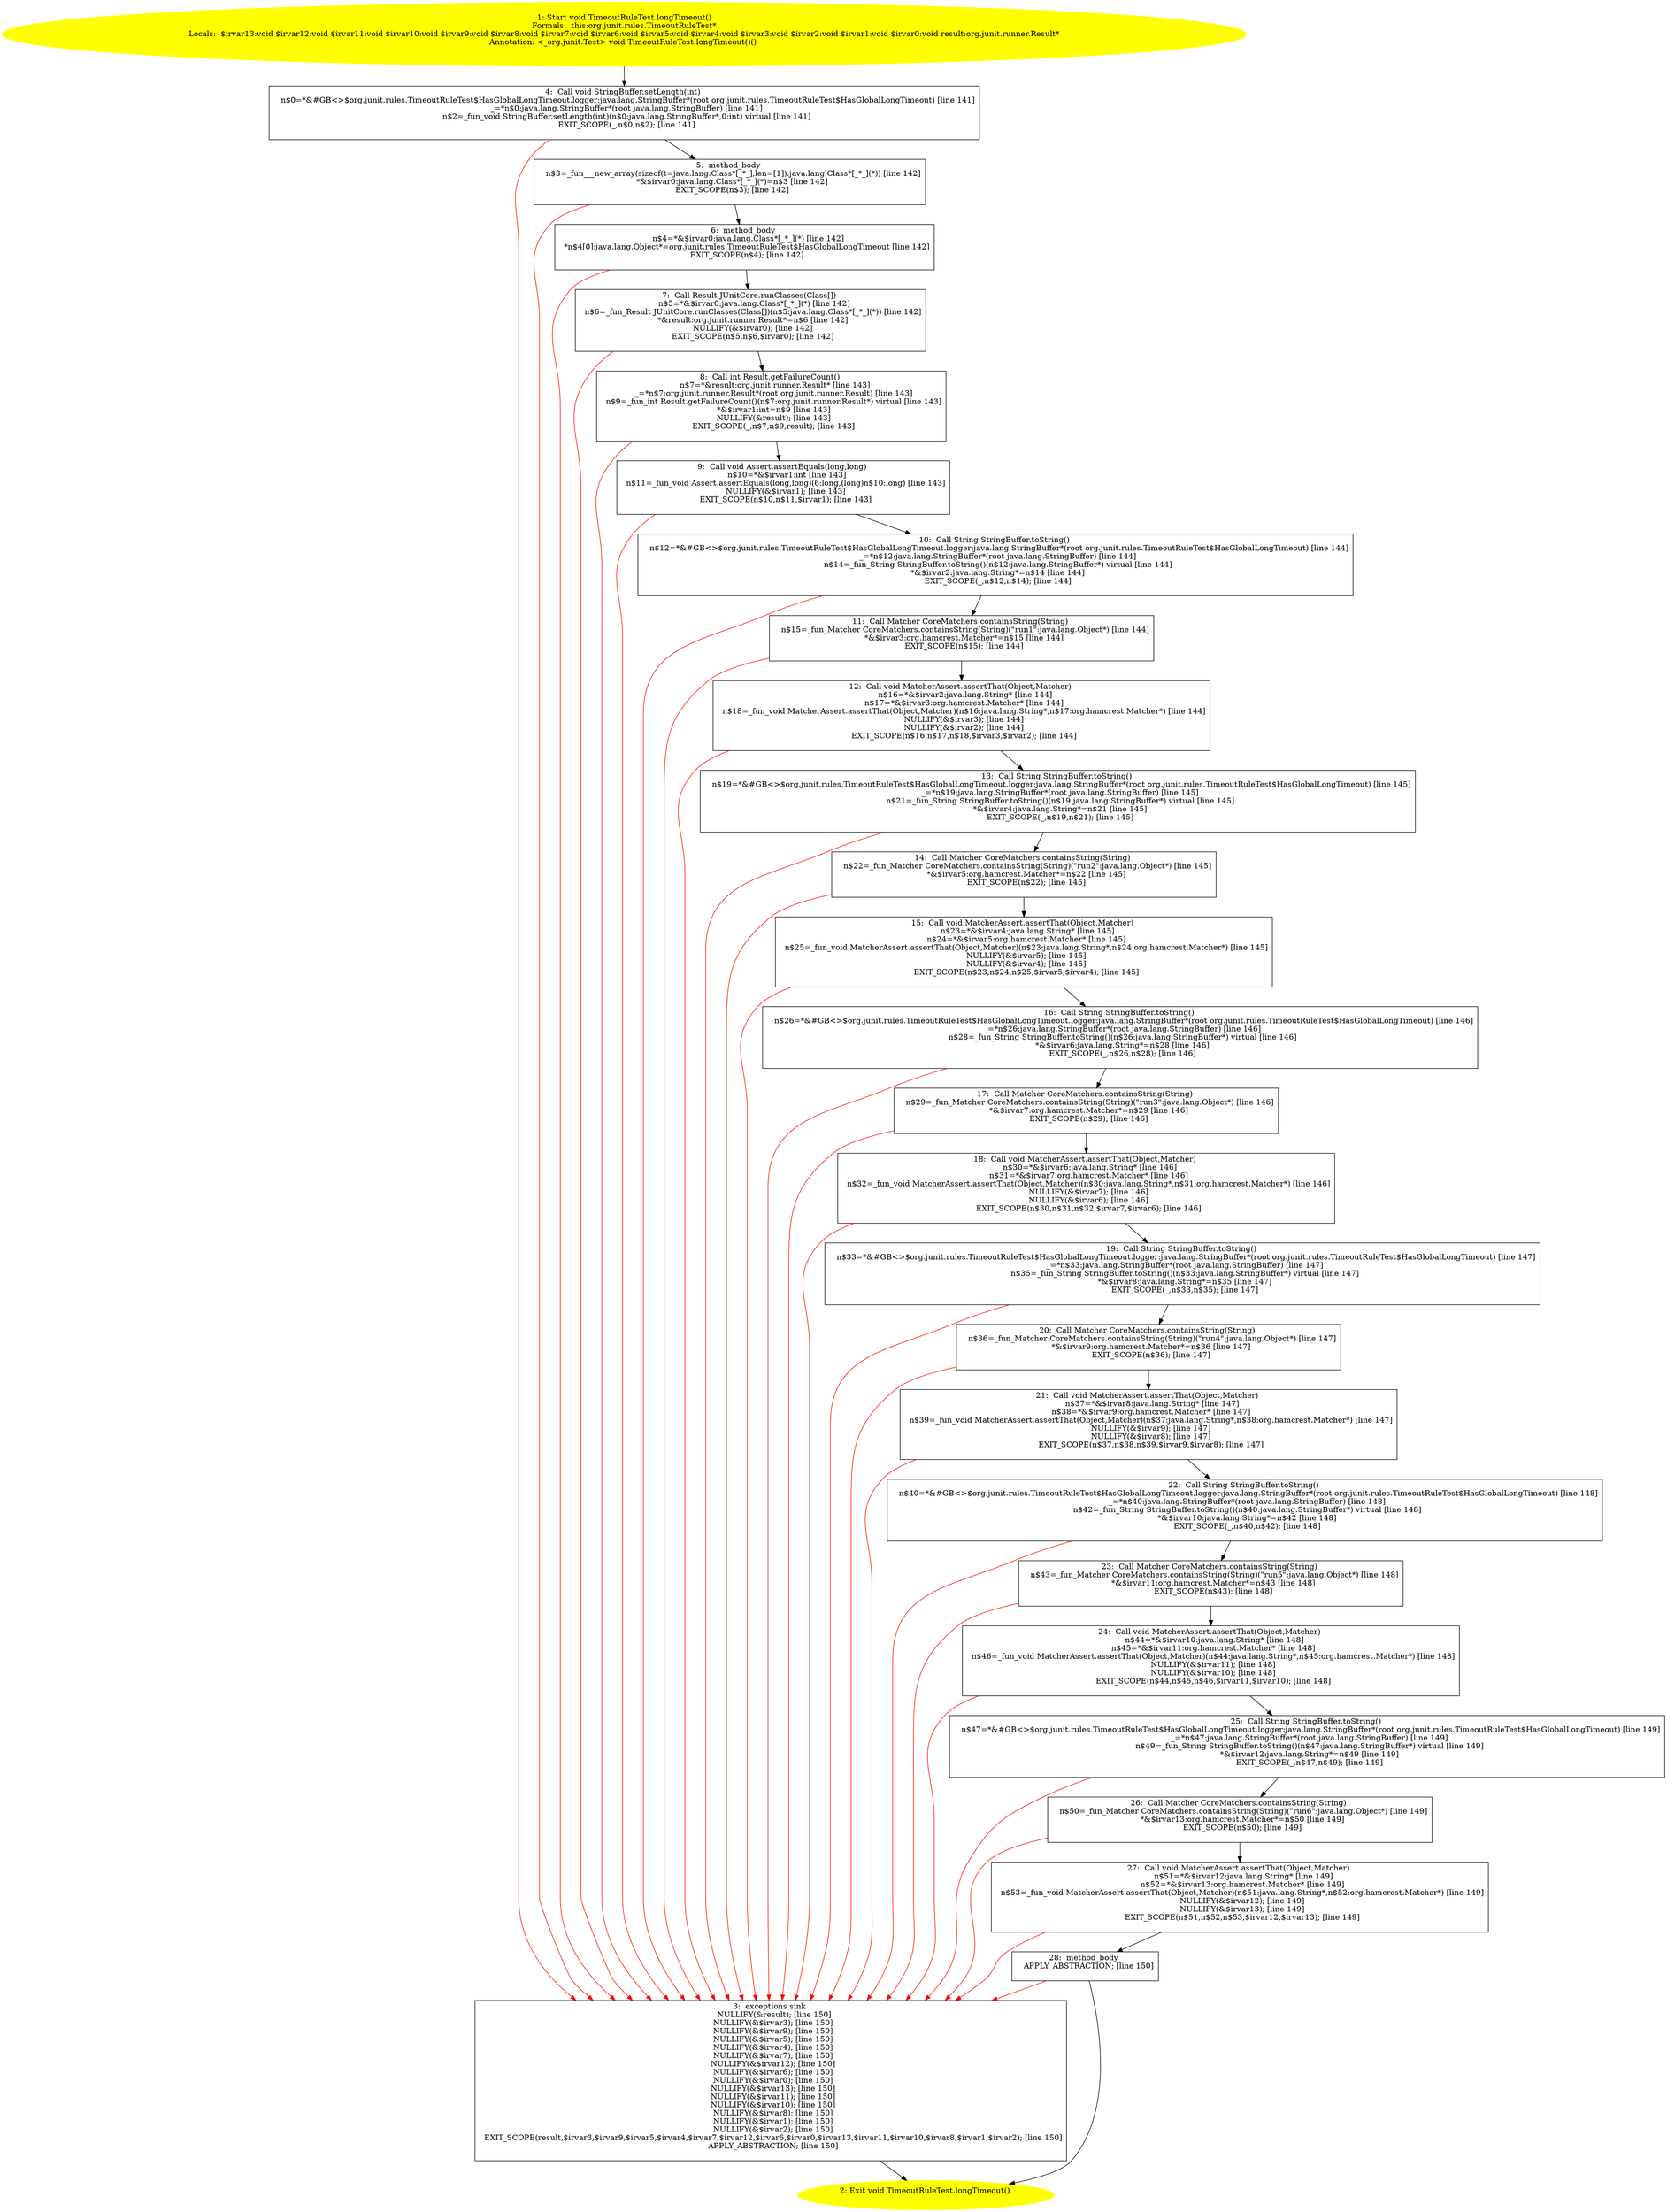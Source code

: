 /* @generated */
digraph cfg {
"org.junit.rules.TimeoutRuleTest.longTimeout():void.71e0142e5e1afae60cb193dcdbe0a33e_1" [label="1: Start void TimeoutRuleTest.longTimeout()\nFormals:  this:org.junit.rules.TimeoutRuleTest*\nLocals:  $irvar13:void $irvar12:void $irvar11:void $irvar10:void $irvar9:void $irvar8:void $irvar7:void $irvar6:void $irvar5:void $irvar4:void $irvar3:void $irvar2:void $irvar1:void $irvar0:void result:org.junit.runner.Result*\nAnnotation: <_org.junit.Test> void TimeoutRuleTest.longTimeout()() \n  " color=yellow style=filled]
	

	 "org.junit.rules.TimeoutRuleTest.longTimeout():void.71e0142e5e1afae60cb193dcdbe0a33e_1" -> "org.junit.rules.TimeoutRuleTest.longTimeout():void.71e0142e5e1afae60cb193dcdbe0a33e_4" ;
"org.junit.rules.TimeoutRuleTest.longTimeout():void.71e0142e5e1afae60cb193dcdbe0a33e_2" [label="2: Exit void TimeoutRuleTest.longTimeout() \n  " color=yellow style=filled]
	

"org.junit.rules.TimeoutRuleTest.longTimeout():void.71e0142e5e1afae60cb193dcdbe0a33e_3" [label="3:  exceptions sink \n   NULLIFY(&result); [line 150]\n  NULLIFY(&$irvar3); [line 150]\n  NULLIFY(&$irvar9); [line 150]\n  NULLIFY(&$irvar5); [line 150]\n  NULLIFY(&$irvar4); [line 150]\n  NULLIFY(&$irvar7); [line 150]\n  NULLIFY(&$irvar12); [line 150]\n  NULLIFY(&$irvar6); [line 150]\n  NULLIFY(&$irvar0); [line 150]\n  NULLIFY(&$irvar13); [line 150]\n  NULLIFY(&$irvar11); [line 150]\n  NULLIFY(&$irvar10); [line 150]\n  NULLIFY(&$irvar8); [line 150]\n  NULLIFY(&$irvar1); [line 150]\n  NULLIFY(&$irvar2); [line 150]\n  EXIT_SCOPE(result,$irvar3,$irvar9,$irvar5,$irvar4,$irvar7,$irvar12,$irvar6,$irvar0,$irvar13,$irvar11,$irvar10,$irvar8,$irvar1,$irvar2); [line 150]\n  APPLY_ABSTRACTION; [line 150]\n " shape="box"]
	

	 "org.junit.rules.TimeoutRuleTest.longTimeout():void.71e0142e5e1afae60cb193dcdbe0a33e_3" -> "org.junit.rules.TimeoutRuleTest.longTimeout():void.71e0142e5e1afae60cb193dcdbe0a33e_2" ;
"org.junit.rules.TimeoutRuleTest.longTimeout():void.71e0142e5e1afae60cb193dcdbe0a33e_4" [label="4:  Call void StringBuffer.setLength(int) \n   n$0=*&#GB<>$org.junit.rules.TimeoutRuleTest$HasGlobalLongTimeout.logger:java.lang.StringBuffer*(root org.junit.rules.TimeoutRuleTest$HasGlobalLongTimeout) [line 141]\n  _=*n$0:java.lang.StringBuffer*(root java.lang.StringBuffer) [line 141]\n  n$2=_fun_void StringBuffer.setLength(int)(n$0:java.lang.StringBuffer*,0:int) virtual [line 141]\n  EXIT_SCOPE(_,n$0,n$2); [line 141]\n " shape="box"]
	

	 "org.junit.rules.TimeoutRuleTest.longTimeout():void.71e0142e5e1afae60cb193dcdbe0a33e_4" -> "org.junit.rules.TimeoutRuleTest.longTimeout():void.71e0142e5e1afae60cb193dcdbe0a33e_5" ;
	 "org.junit.rules.TimeoutRuleTest.longTimeout():void.71e0142e5e1afae60cb193dcdbe0a33e_4" -> "org.junit.rules.TimeoutRuleTest.longTimeout():void.71e0142e5e1afae60cb193dcdbe0a33e_3" [color="red" ];
"org.junit.rules.TimeoutRuleTest.longTimeout():void.71e0142e5e1afae60cb193dcdbe0a33e_5" [label="5:  method_body \n   n$3=_fun___new_array(sizeof(t=java.lang.Class*[_*_];len=[1]):java.lang.Class*[_*_](*)) [line 142]\n  *&$irvar0:java.lang.Class*[_*_](*)=n$3 [line 142]\n  EXIT_SCOPE(n$3); [line 142]\n " shape="box"]
	

	 "org.junit.rules.TimeoutRuleTest.longTimeout():void.71e0142e5e1afae60cb193dcdbe0a33e_5" -> "org.junit.rules.TimeoutRuleTest.longTimeout():void.71e0142e5e1afae60cb193dcdbe0a33e_6" ;
	 "org.junit.rules.TimeoutRuleTest.longTimeout():void.71e0142e5e1afae60cb193dcdbe0a33e_5" -> "org.junit.rules.TimeoutRuleTest.longTimeout():void.71e0142e5e1afae60cb193dcdbe0a33e_3" [color="red" ];
"org.junit.rules.TimeoutRuleTest.longTimeout():void.71e0142e5e1afae60cb193dcdbe0a33e_6" [label="6:  method_body \n   n$4=*&$irvar0:java.lang.Class*[_*_](*) [line 142]\n  *n$4[0]:java.lang.Object*=org.junit.rules.TimeoutRuleTest$HasGlobalLongTimeout [line 142]\n  EXIT_SCOPE(n$4); [line 142]\n " shape="box"]
	

	 "org.junit.rules.TimeoutRuleTest.longTimeout():void.71e0142e5e1afae60cb193dcdbe0a33e_6" -> "org.junit.rules.TimeoutRuleTest.longTimeout():void.71e0142e5e1afae60cb193dcdbe0a33e_7" ;
	 "org.junit.rules.TimeoutRuleTest.longTimeout():void.71e0142e5e1afae60cb193dcdbe0a33e_6" -> "org.junit.rules.TimeoutRuleTest.longTimeout():void.71e0142e5e1afae60cb193dcdbe0a33e_3" [color="red" ];
"org.junit.rules.TimeoutRuleTest.longTimeout():void.71e0142e5e1afae60cb193dcdbe0a33e_7" [label="7:  Call Result JUnitCore.runClasses(Class[]) \n   n$5=*&$irvar0:java.lang.Class*[_*_](*) [line 142]\n  n$6=_fun_Result JUnitCore.runClasses(Class[])(n$5:java.lang.Class*[_*_](*)) [line 142]\n  *&result:org.junit.runner.Result*=n$6 [line 142]\n  NULLIFY(&$irvar0); [line 142]\n  EXIT_SCOPE(n$5,n$6,$irvar0); [line 142]\n " shape="box"]
	

	 "org.junit.rules.TimeoutRuleTest.longTimeout():void.71e0142e5e1afae60cb193dcdbe0a33e_7" -> "org.junit.rules.TimeoutRuleTest.longTimeout():void.71e0142e5e1afae60cb193dcdbe0a33e_8" ;
	 "org.junit.rules.TimeoutRuleTest.longTimeout():void.71e0142e5e1afae60cb193dcdbe0a33e_7" -> "org.junit.rules.TimeoutRuleTest.longTimeout():void.71e0142e5e1afae60cb193dcdbe0a33e_3" [color="red" ];
"org.junit.rules.TimeoutRuleTest.longTimeout():void.71e0142e5e1afae60cb193dcdbe0a33e_8" [label="8:  Call int Result.getFailureCount() \n   n$7=*&result:org.junit.runner.Result* [line 143]\n  _=*n$7:org.junit.runner.Result*(root org.junit.runner.Result) [line 143]\n  n$9=_fun_int Result.getFailureCount()(n$7:org.junit.runner.Result*) virtual [line 143]\n  *&$irvar1:int=n$9 [line 143]\n  NULLIFY(&result); [line 143]\n  EXIT_SCOPE(_,n$7,n$9,result); [line 143]\n " shape="box"]
	

	 "org.junit.rules.TimeoutRuleTest.longTimeout():void.71e0142e5e1afae60cb193dcdbe0a33e_8" -> "org.junit.rules.TimeoutRuleTest.longTimeout():void.71e0142e5e1afae60cb193dcdbe0a33e_9" ;
	 "org.junit.rules.TimeoutRuleTest.longTimeout():void.71e0142e5e1afae60cb193dcdbe0a33e_8" -> "org.junit.rules.TimeoutRuleTest.longTimeout():void.71e0142e5e1afae60cb193dcdbe0a33e_3" [color="red" ];
"org.junit.rules.TimeoutRuleTest.longTimeout():void.71e0142e5e1afae60cb193dcdbe0a33e_9" [label="9:  Call void Assert.assertEquals(long,long) \n   n$10=*&$irvar1:int [line 143]\n  n$11=_fun_void Assert.assertEquals(long,long)(6:long,(long)n$10:long) [line 143]\n  NULLIFY(&$irvar1); [line 143]\n  EXIT_SCOPE(n$10,n$11,$irvar1); [line 143]\n " shape="box"]
	

	 "org.junit.rules.TimeoutRuleTest.longTimeout():void.71e0142e5e1afae60cb193dcdbe0a33e_9" -> "org.junit.rules.TimeoutRuleTest.longTimeout():void.71e0142e5e1afae60cb193dcdbe0a33e_10" ;
	 "org.junit.rules.TimeoutRuleTest.longTimeout():void.71e0142e5e1afae60cb193dcdbe0a33e_9" -> "org.junit.rules.TimeoutRuleTest.longTimeout():void.71e0142e5e1afae60cb193dcdbe0a33e_3" [color="red" ];
"org.junit.rules.TimeoutRuleTest.longTimeout():void.71e0142e5e1afae60cb193dcdbe0a33e_10" [label="10:  Call String StringBuffer.toString() \n   n$12=*&#GB<>$org.junit.rules.TimeoutRuleTest$HasGlobalLongTimeout.logger:java.lang.StringBuffer*(root org.junit.rules.TimeoutRuleTest$HasGlobalLongTimeout) [line 144]\n  _=*n$12:java.lang.StringBuffer*(root java.lang.StringBuffer) [line 144]\n  n$14=_fun_String StringBuffer.toString()(n$12:java.lang.StringBuffer*) virtual [line 144]\n  *&$irvar2:java.lang.String*=n$14 [line 144]\n  EXIT_SCOPE(_,n$12,n$14); [line 144]\n " shape="box"]
	

	 "org.junit.rules.TimeoutRuleTest.longTimeout():void.71e0142e5e1afae60cb193dcdbe0a33e_10" -> "org.junit.rules.TimeoutRuleTest.longTimeout():void.71e0142e5e1afae60cb193dcdbe0a33e_11" ;
	 "org.junit.rules.TimeoutRuleTest.longTimeout():void.71e0142e5e1afae60cb193dcdbe0a33e_10" -> "org.junit.rules.TimeoutRuleTest.longTimeout():void.71e0142e5e1afae60cb193dcdbe0a33e_3" [color="red" ];
"org.junit.rules.TimeoutRuleTest.longTimeout():void.71e0142e5e1afae60cb193dcdbe0a33e_11" [label="11:  Call Matcher CoreMatchers.containsString(String) \n   n$15=_fun_Matcher CoreMatchers.containsString(String)(\"run1\":java.lang.Object*) [line 144]\n  *&$irvar3:org.hamcrest.Matcher*=n$15 [line 144]\n  EXIT_SCOPE(n$15); [line 144]\n " shape="box"]
	

	 "org.junit.rules.TimeoutRuleTest.longTimeout():void.71e0142e5e1afae60cb193dcdbe0a33e_11" -> "org.junit.rules.TimeoutRuleTest.longTimeout():void.71e0142e5e1afae60cb193dcdbe0a33e_12" ;
	 "org.junit.rules.TimeoutRuleTest.longTimeout():void.71e0142e5e1afae60cb193dcdbe0a33e_11" -> "org.junit.rules.TimeoutRuleTest.longTimeout():void.71e0142e5e1afae60cb193dcdbe0a33e_3" [color="red" ];
"org.junit.rules.TimeoutRuleTest.longTimeout():void.71e0142e5e1afae60cb193dcdbe0a33e_12" [label="12:  Call void MatcherAssert.assertThat(Object,Matcher) \n   n$16=*&$irvar2:java.lang.String* [line 144]\n  n$17=*&$irvar3:org.hamcrest.Matcher* [line 144]\n  n$18=_fun_void MatcherAssert.assertThat(Object,Matcher)(n$16:java.lang.String*,n$17:org.hamcrest.Matcher*) [line 144]\n  NULLIFY(&$irvar3); [line 144]\n  NULLIFY(&$irvar2); [line 144]\n  EXIT_SCOPE(n$16,n$17,n$18,$irvar3,$irvar2); [line 144]\n " shape="box"]
	

	 "org.junit.rules.TimeoutRuleTest.longTimeout():void.71e0142e5e1afae60cb193dcdbe0a33e_12" -> "org.junit.rules.TimeoutRuleTest.longTimeout():void.71e0142e5e1afae60cb193dcdbe0a33e_13" ;
	 "org.junit.rules.TimeoutRuleTest.longTimeout():void.71e0142e5e1afae60cb193dcdbe0a33e_12" -> "org.junit.rules.TimeoutRuleTest.longTimeout():void.71e0142e5e1afae60cb193dcdbe0a33e_3" [color="red" ];
"org.junit.rules.TimeoutRuleTest.longTimeout():void.71e0142e5e1afae60cb193dcdbe0a33e_13" [label="13:  Call String StringBuffer.toString() \n   n$19=*&#GB<>$org.junit.rules.TimeoutRuleTest$HasGlobalLongTimeout.logger:java.lang.StringBuffer*(root org.junit.rules.TimeoutRuleTest$HasGlobalLongTimeout) [line 145]\n  _=*n$19:java.lang.StringBuffer*(root java.lang.StringBuffer) [line 145]\n  n$21=_fun_String StringBuffer.toString()(n$19:java.lang.StringBuffer*) virtual [line 145]\n  *&$irvar4:java.lang.String*=n$21 [line 145]\n  EXIT_SCOPE(_,n$19,n$21); [line 145]\n " shape="box"]
	

	 "org.junit.rules.TimeoutRuleTest.longTimeout():void.71e0142e5e1afae60cb193dcdbe0a33e_13" -> "org.junit.rules.TimeoutRuleTest.longTimeout():void.71e0142e5e1afae60cb193dcdbe0a33e_14" ;
	 "org.junit.rules.TimeoutRuleTest.longTimeout():void.71e0142e5e1afae60cb193dcdbe0a33e_13" -> "org.junit.rules.TimeoutRuleTest.longTimeout():void.71e0142e5e1afae60cb193dcdbe0a33e_3" [color="red" ];
"org.junit.rules.TimeoutRuleTest.longTimeout():void.71e0142e5e1afae60cb193dcdbe0a33e_14" [label="14:  Call Matcher CoreMatchers.containsString(String) \n   n$22=_fun_Matcher CoreMatchers.containsString(String)(\"run2\":java.lang.Object*) [line 145]\n  *&$irvar5:org.hamcrest.Matcher*=n$22 [line 145]\n  EXIT_SCOPE(n$22); [line 145]\n " shape="box"]
	

	 "org.junit.rules.TimeoutRuleTest.longTimeout():void.71e0142e5e1afae60cb193dcdbe0a33e_14" -> "org.junit.rules.TimeoutRuleTest.longTimeout():void.71e0142e5e1afae60cb193dcdbe0a33e_15" ;
	 "org.junit.rules.TimeoutRuleTest.longTimeout():void.71e0142e5e1afae60cb193dcdbe0a33e_14" -> "org.junit.rules.TimeoutRuleTest.longTimeout():void.71e0142e5e1afae60cb193dcdbe0a33e_3" [color="red" ];
"org.junit.rules.TimeoutRuleTest.longTimeout():void.71e0142e5e1afae60cb193dcdbe0a33e_15" [label="15:  Call void MatcherAssert.assertThat(Object,Matcher) \n   n$23=*&$irvar4:java.lang.String* [line 145]\n  n$24=*&$irvar5:org.hamcrest.Matcher* [line 145]\n  n$25=_fun_void MatcherAssert.assertThat(Object,Matcher)(n$23:java.lang.String*,n$24:org.hamcrest.Matcher*) [line 145]\n  NULLIFY(&$irvar5); [line 145]\n  NULLIFY(&$irvar4); [line 145]\n  EXIT_SCOPE(n$23,n$24,n$25,$irvar5,$irvar4); [line 145]\n " shape="box"]
	

	 "org.junit.rules.TimeoutRuleTest.longTimeout():void.71e0142e5e1afae60cb193dcdbe0a33e_15" -> "org.junit.rules.TimeoutRuleTest.longTimeout():void.71e0142e5e1afae60cb193dcdbe0a33e_16" ;
	 "org.junit.rules.TimeoutRuleTest.longTimeout():void.71e0142e5e1afae60cb193dcdbe0a33e_15" -> "org.junit.rules.TimeoutRuleTest.longTimeout():void.71e0142e5e1afae60cb193dcdbe0a33e_3" [color="red" ];
"org.junit.rules.TimeoutRuleTest.longTimeout():void.71e0142e5e1afae60cb193dcdbe0a33e_16" [label="16:  Call String StringBuffer.toString() \n   n$26=*&#GB<>$org.junit.rules.TimeoutRuleTest$HasGlobalLongTimeout.logger:java.lang.StringBuffer*(root org.junit.rules.TimeoutRuleTest$HasGlobalLongTimeout) [line 146]\n  _=*n$26:java.lang.StringBuffer*(root java.lang.StringBuffer) [line 146]\n  n$28=_fun_String StringBuffer.toString()(n$26:java.lang.StringBuffer*) virtual [line 146]\n  *&$irvar6:java.lang.String*=n$28 [line 146]\n  EXIT_SCOPE(_,n$26,n$28); [line 146]\n " shape="box"]
	

	 "org.junit.rules.TimeoutRuleTest.longTimeout():void.71e0142e5e1afae60cb193dcdbe0a33e_16" -> "org.junit.rules.TimeoutRuleTest.longTimeout():void.71e0142e5e1afae60cb193dcdbe0a33e_17" ;
	 "org.junit.rules.TimeoutRuleTest.longTimeout():void.71e0142e5e1afae60cb193dcdbe0a33e_16" -> "org.junit.rules.TimeoutRuleTest.longTimeout():void.71e0142e5e1afae60cb193dcdbe0a33e_3" [color="red" ];
"org.junit.rules.TimeoutRuleTest.longTimeout():void.71e0142e5e1afae60cb193dcdbe0a33e_17" [label="17:  Call Matcher CoreMatchers.containsString(String) \n   n$29=_fun_Matcher CoreMatchers.containsString(String)(\"run3\":java.lang.Object*) [line 146]\n  *&$irvar7:org.hamcrest.Matcher*=n$29 [line 146]\n  EXIT_SCOPE(n$29); [line 146]\n " shape="box"]
	

	 "org.junit.rules.TimeoutRuleTest.longTimeout():void.71e0142e5e1afae60cb193dcdbe0a33e_17" -> "org.junit.rules.TimeoutRuleTest.longTimeout():void.71e0142e5e1afae60cb193dcdbe0a33e_18" ;
	 "org.junit.rules.TimeoutRuleTest.longTimeout():void.71e0142e5e1afae60cb193dcdbe0a33e_17" -> "org.junit.rules.TimeoutRuleTest.longTimeout():void.71e0142e5e1afae60cb193dcdbe0a33e_3" [color="red" ];
"org.junit.rules.TimeoutRuleTest.longTimeout():void.71e0142e5e1afae60cb193dcdbe0a33e_18" [label="18:  Call void MatcherAssert.assertThat(Object,Matcher) \n   n$30=*&$irvar6:java.lang.String* [line 146]\n  n$31=*&$irvar7:org.hamcrest.Matcher* [line 146]\n  n$32=_fun_void MatcherAssert.assertThat(Object,Matcher)(n$30:java.lang.String*,n$31:org.hamcrest.Matcher*) [line 146]\n  NULLIFY(&$irvar7); [line 146]\n  NULLIFY(&$irvar6); [line 146]\n  EXIT_SCOPE(n$30,n$31,n$32,$irvar7,$irvar6); [line 146]\n " shape="box"]
	

	 "org.junit.rules.TimeoutRuleTest.longTimeout():void.71e0142e5e1afae60cb193dcdbe0a33e_18" -> "org.junit.rules.TimeoutRuleTest.longTimeout():void.71e0142e5e1afae60cb193dcdbe0a33e_19" ;
	 "org.junit.rules.TimeoutRuleTest.longTimeout():void.71e0142e5e1afae60cb193dcdbe0a33e_18" -> "org.junit.rules.TimeoutRuleTest.longTimeout():void.71e0142e5e1afae60cb193dcdbe0a33e_3" [color="red" ];
"org.junit.rules.TimeoutRuleTest.longTimeout():void.71e0142e5e1afae60cb193dcdbe0a33e_19" [label="19:  Call String StringBuffer.toString() \n   n$33=*&#GB<>$org.junit.rules.TimeoutRuleTest$HasGlobalLongTimeout.logger:java.lang.StringBuffer*(root org.junit.rules.TimeoutRuleTest$HasGlobalLongTimeout) [line 147]\n  _=*n$33:java.lang.StringBuffer*(root java.lang.StringBuffer) [line 147]\n  n$35=_fun_String StringBuffer.toString()(n$33:java.lang.StringBuffer*) virtual [line 147]\n  *&$irvar8:java.lang.String*=n$35 [line 147]\n  EXIT_SCOPE(_,n$33,n$35); [line 147]\n " shape="box"]
	

	 "org.junit.rules.TimeoutRuleTest.longTimeout():void.71e0142e5e1afae60cb193dcdbe0a33e_19" -> "org.junit.rules.TimeoutRuleTest.longTimeout():void.71e0142e5e1afae60cb193dcdbe0a33e_20" ;
	 "org.junit.rules.TimeoutRuleTest.longTimeout():void.71e0142e5e1afae60cb193dcdbe0a33e_19" -> "org.junit.rules.TimeoutRuleTest.longTimeout():void.71e0142e5e1afae60cb193dcdbe0a33e_3" [color="red" ];
"org.junit.rules.TimeoutRuleTest.longTimeout():void.71e0142e5e1afae60cb193dcdbe0a33e_20" [label="20:  Call Matcher CoreMatchers.containsString(String) \n   n$36=_fun_Matcher CoreMatchers.containsString(String)(\"run4\":java.lang.Object*) [line 147]\n  *&$irvar9:org.hamcrest.Matcher*=n$36 [line 147]\n  EXIT_SCOPE(n$36); [line 147]\n " shape="box"]
	

	 "org.junit.rules.TimeoutRuleTest.longTimeout():void.71e0142e5e1afae60cb193dcdbe0a33e_20" -> "org.junit.rules.TimeoutRuleTest.longTimeout():void.71e0142e5e1afae60cb193dcdbe0a33e_21" ;
	 "org.junit.rules.TimeoutRuleTest.longTimeout():void.71e0142e5e1afae60cb193dcdbe0a33e_20" -> "org.junit.rules.TimeoutRuleTest.longTimeout():void.71e0142e5e1afae60cb193dcdbe0a33e_3" [color="red" ];
"org.junit.rules.TimeoutRuleTest.longTimeout():void.71e0142e5e1afae60cb193dcdbe0a33e_21" [label="21:  Call void MatcherAssert.assertThat(Object,Matcher) \n   n$37=*&$irvar8:java.lang.String* [line 147]\n  n$38=*&$irvar9:org.hamcrest.Matcher* [line 147]\n  n$39=_fun_void MatcherAssert.assertThat(Object,Matcher)(n$37:java.lang.String*,n$38:org.hamcrest.Matcher*) [line 147]\n  NULLIFY(&$irvar9); [line 147]\n  NULLIFY(&$irvar8); [line 147]\n  EXIT_SCOPE(n$37,n$38,n$39,$irvar9,$irvar8); [line 147]\n " shape="box"]
	

	 "org.junit.rules.TimeoutRuleTest.longTimeout():void.71e0142e5e1afae60cb193dcdbe0a33e_21" -> "org.junit.rules.TimeoutRuleTest.longTimeout():void.71e0142e5e1afae60cb193dcdbe0a33e_22" ;
	 "org.junit.rules.TimeoutRuleTest.longTimeout():void.71e0142e5e1afae60cb193dcdbe0a33e_21" -> "org.junit.rules.TimeoutRuleTest.longTimeout():void.71e0142e5e1afae60cb193dcdbe0a33e_3" [color="red" ];
"org.junit.rules.TimeoutRuleTest.longTimeout():void.71e0142e5e1afae60cb193dcdbe0a33e_22" [label="22:  Call String StringBuffer.toString() \n   n$40=*&#GB<>$org.junit.rules.TimeoutRuleTest$HasGlobalLongTimeout.logger:java.lang.StringBuffer*(root org.junit.rules.TimeoutRuleTest$HasGlobalLongTimeout) [line 148]\n  _=*n$40:java.lang.StringBuffer*(root java.lang.StringBuffer) [line 148]\n  n$42=_fun_String StringBuffer.toString()(n$40:java.lang.StringBuffer*) virtual [line 148]\n  *&$irvar10:java.lang.String*=n$42 [line 148]\n  EXIT_SCOPE(_,n$40,n$42); [line 148]\n " shape="box"]
	

	 "org.junit.rules.TimeoutRuleTest.longTimeout():void.71e0142e5e1afae60cb193dcdbe0a33e_22" -> "org.junit.rules.TimeoutRuleTest.longTimeout():void.71e0142e5e1afae60cb193dcdbe0a33e_23" ;
	 "org.junit.rules.TimeoutRuleTest.longTimeout():void.71e0142e5e1afae60cb193dcdbe0a33e_22" -> "org.junit.rules.TimeoutRuleTest.longTimeout():void.71e0142e5e1afae60cb193dcdbe0a33e_3" [color="red" ];
"org.junit.rules.TimeoutRuleTest.longTimeout():void.71e0142e5e1afae60cb193dcdbe0a33e_23" [label="23:  Call Matcher CoreMatchers.containsString(String) \n   n$43=_fun_Matcher CoreMatchers.containsString(String)(\"run5\":java.lang.Object*) [line 148]\n  *&$irvar11:org.hamcrest.Matcher*=n$43 [line 148]\n  EXIT_SCOPE(n$43); [line 148]\n " shape="box"]
	

	 "org.junit.rules.TimeoutRuleTest.longTimeout():void.71e0142e5e1afae60cb193dcdbe0a33e_23" -> "org.junit.rules.TimeoutRuleTest.longTimeout():void.71e0142e5e1afae60cb193dcdbe0a33e_24" ;
	 "org.junit.rules.TimeoutRuleTest.longTimeout():void.71e0142e5e1afae60cb193dcdbe0a33e_23" -> "org.junit.rules.TimeoutRuleTest.longTimeout():void.71e0142e5e1afae60cb193dcdbe0a33e_3" [color="red" ];
"org.junit.rules.TimeoutRuleTest.longTimeout():void.71e0142e5e1afae60cb193dcdbe0a33e_24" [label="24:  Call void MatcherAssert.assertThat(Object,Matcher) \n   n$44=*&$irvar10:java.lang.String* [line 148]\n  n$45=*&$irvar11:org.hamcrest.Matcher* [line 148]\n  n$46=_fun_void MatcherAssert.assertThat(Object,Matcher)(n$44:java.lang.String*,n$45:org.hamcrest.Matcher*) [line 148]\n  NULLIFY(&$irvar11); [line 148]\n  NULLIFY(&$irvar10); [line 148]\n  EXIT_SCOPE(n$44,n$45,n$46,$irvar11,$irvar10); [line 148]\n " shape="box"]
	

	 "org.junit.rules.TimeoutRuleTest.longTimeout():void.71e0142e5e1afae60cb193dcdbe0a33e_24" -> "org.junit.rules.TimeoutRuleTest.longTimeout():void.71e0142e5e1afae60cb193dcdbe0a33e_25" ;
	 "org.junit.rules.TimeoutRuleTest.longTimeout():void.71e0142e5e1afae60cb193dcdbe0a33e_24" -> "org.junit.rules.TimeoutRuleTest.longTimeout():void.71e0142e5e1afae60cb193dcdbe0a33e_3" [color="red" ];
"org.junit.rules.TimeoutRuleTest.longTimeout():void.71e0142e5e1afae60cb193dcdbe0a33e_25" [label="25:  Call String StringBuffer.toString() \n   n$47=*&#GB<>$org.junit.rules.TimeoutRuleTest$HasGlobalLongTimeout.logger:java.lang.StringBuffer*(root org.junit.rules.TimeoutRuleTest$HasGlobalLongTimeout) [line 149]\n  _=*n$47:java.lang.StringBuffer*(root java.lang.StringBuffer) [line 149]\n  n$49=_fun_String StringBuffer.toString()(n$47:java.lang.StringBuffer*) virtual [line 149]\n  *&$irvar12:java.lang.String*=n$49 [line 149]\n  EXIT_SCOPE(_,n$47,n$49); [line 149]\n " shape="box"]
	

	 "org.junit.rules.TimeoutRuleTest.longTimeout():void.71e0142e5e1afae60cb193dcdbe0a33e_25" -> "org.junit.rules.TimeoutRuleTest.longTimeout():void.71e0142e5e1afae60cb193dcdbe0a33e_26" ;
	 "org.junit.rules.TimeoutRuleTest.longTimeout():void.71e0142e5e1afae60cb193dcdbe0a33e_25" -> "org.junit.rules.TimeoutRuleTest.longTimeout():void.71e0142e5e1afae60cb193dcdbe0a33e_3" [color="red" ];
"org.junit.rules.TimeoutRuleTest.longTimeout():void.71e0142e5e1afae60cb193dcdbe0a33e_26" [label="26:  Call Matcher CoreMatchers.containsString(String) \n   n$50=_fun_Matcher CoreMatchers.containsString(String)(\"run6\":java.lang.Object*) [line 149]\n  *&$irvar13:org.hamcrest.Matcher*=n$50 [line 149]\n  EXIT_SCOPE(n$50); [line 149]\n " shape="box"]
	

	 "org.junit.rules.TimeoutRuleTest.longTimeout():void.71e0142e5e1afae60cb193dcdbe0a33e_26" -> "org.junit.rules.TimeoutRuleTest.longTimeout():void.71e0142e5e1afae60cb193dcdbe0a33e_27" ;
	 "org.junit.rules.TimeoutRuleTest.longTimeout():void.71e0142e5e1afae60cb193dcdbe0a33e_26" -> "org.junit.rules.TimeoutRuleTest.longTimeout():void.71e0142e5e1afae60cb193dcdbe0a33e_3" [color="red" ];
"org.junit.rules.TimeoutRuleTest.longTimeout():void.71e0142e5e1afae60cb193dcdbe0a33e_27" [label="27:  Call void MatcherAssert.assertThat(Object,Matcher) \n   n$51=*&$irvar12:java.lang.String* [line 149]\n  n$52=*&$irvar13:org.hamcrest.Matcher* [line 149]\n  n$53=_fun_void MatcherAssert.assertThat(Object,Matcher)(n$51:java.lang.String*,n$52:org.hamcrest.Matcher*) [line 149]\n  NULLIFY(&$irvar12); [line 149]\n  NULLIFY(&$irvar13); [line 149]\n  EXIT_SCOPE(n$51,n$52,n$53,$irvar12,$irvar13); [line 149]\n " shape="box"]
	

	 "org.junit.rules.TimeoutRuleTest.longTimeout():void.71e0142e5e1afae60cb193dcdbe0a33e_27" -> "org.junit.rules.TimeoutRuleTest.longTimeout():void.71e0142e5e1afae60cb193dcdbe0a33e_28" ;
	 "org.junit.rules.TimeoutRuleTest.longTimeout():void.71e0142e5e1afae60cb193dcdbe0a33e_27" -> "org.junit.rules.TimeoutRuleTest.longTimeout():void.71e0142e5e1afae60cb193dcdbe0a33e_3" [color="red" ];
"org.junit.rules.TimeoutRuleTest.longTimeout():void.71e0142e5e1afae60cb193dcdbe0a33e_28" [label="28:  method_body \n   APPLY_ABSTRACTION; [line 150]\n " shape="box"]
	

	 "org.junit.rules.TimeoutRuleTest.longTimeout():void.71e0142e5e1afae60cb193dcdbe0a33e_28" -> "org.junit.rules.TimeoutRuleTest.longTimeout():void.71e0142e5e1afae60cb193dcdbe0a33e_2" ;
	 "org.junit.rules.TimeoutRuleTest.longTimeout():void.71e0142e5e1afae60cb193dcdbe0a33e_28" -> "org.junit.rules.TimeoutRuleTest.longTimeout():void.71e0142e5e1afae60cb193dcdbe0a33e_3" [color="red" ];
}
